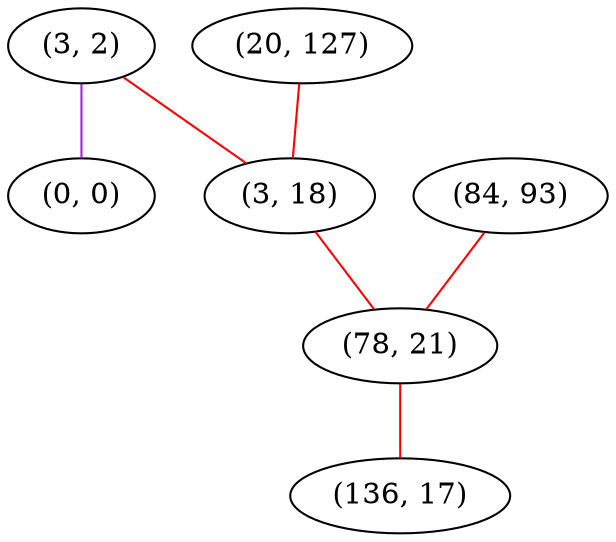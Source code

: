 graph "" {
"(3, 2)";
"(0, 0)";
"(20, 127)";
"(84, 93)";
"(3, 18)";
"(78, 21)";
"(136, 17)";
"(3, 2)" -- "(3, 18)"  [color=red, key=0, weight=1];
"(3, 2)" -- "(0, 0)"  [color=purple, key=0, weight=4];
"(20, 127)" -- "(3, 18)"  [color=red, key=0, weight=1];
"(84, 93)" -- "(78, 21)"  [color=red, key=0, weight=1];
"(3, 18)" -- "(78, 21)"  [color=red, key=0, weight=1];
"(78, 21)" -- "(136, 17)"  [color=red, key=0, weight=1];
}
